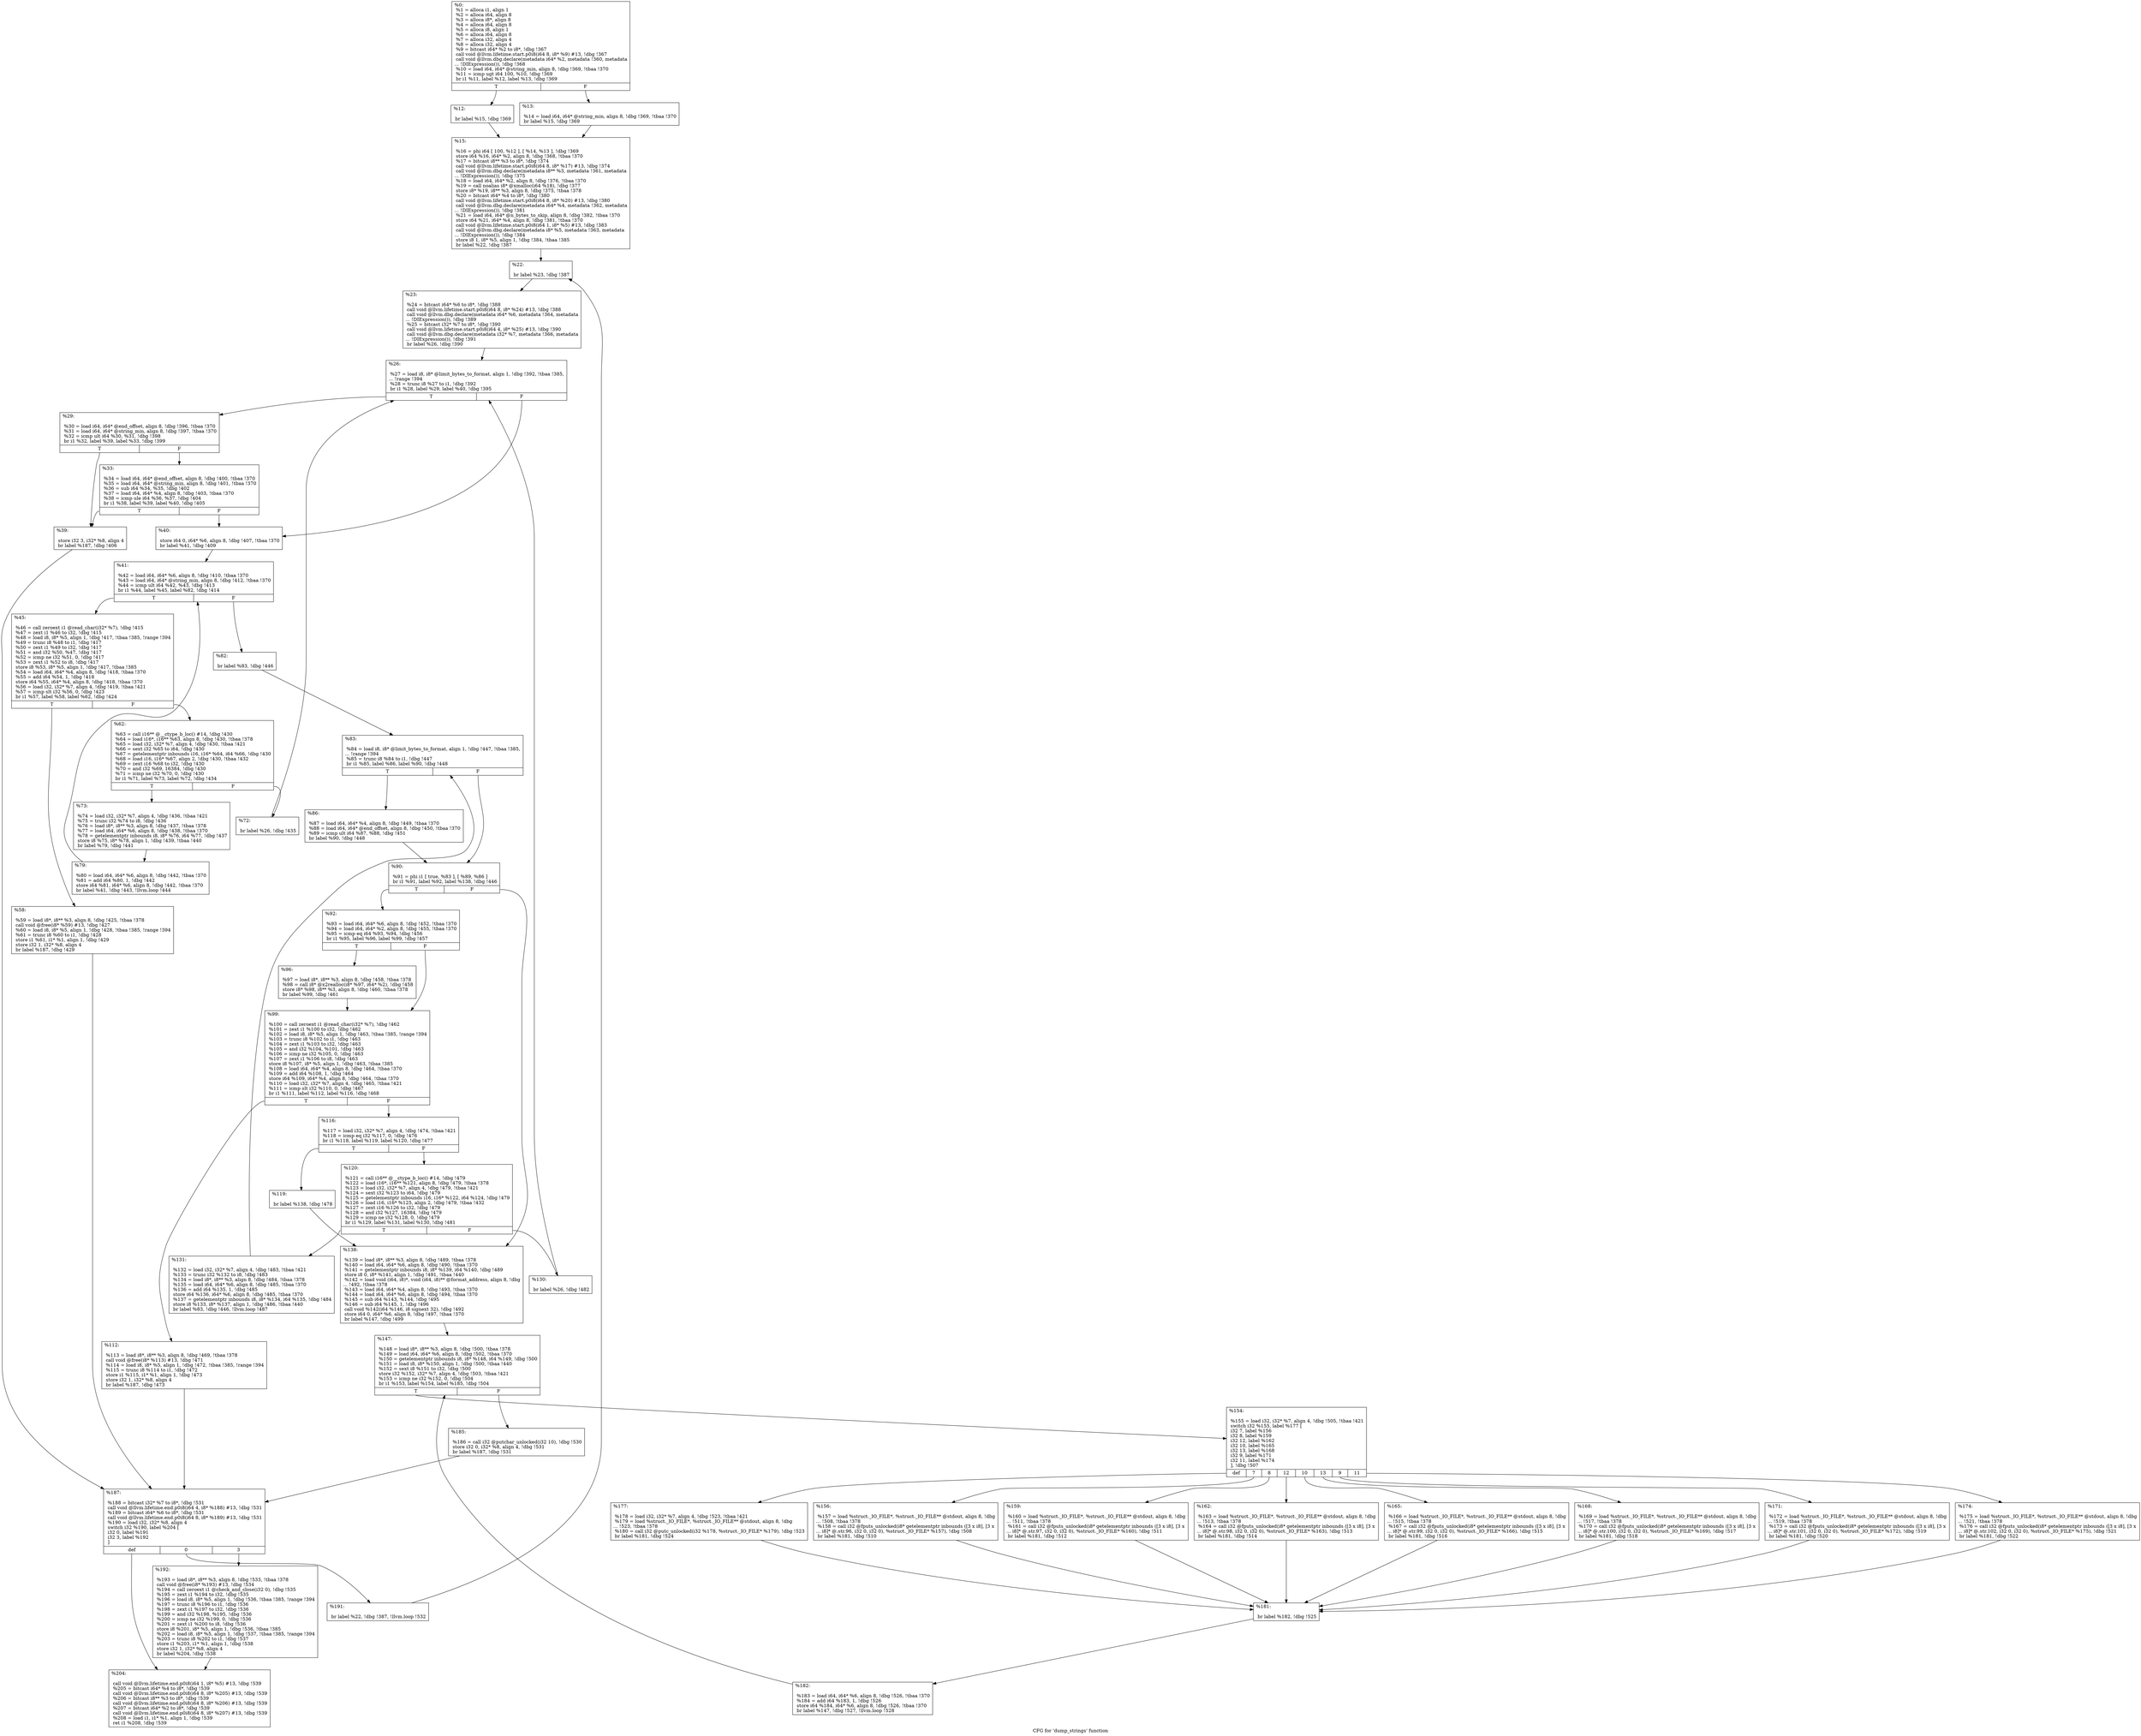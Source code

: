 digraph "CFG for 'dump_strings' function" {
	label="CFG for 'dump_strings' function";

	Node0x1bba250 [shape=record,label="{%0:\l  %1 = alloca i1, align 1\l  %2 = alloca i64, align 8\l  %3 = alloca i8*, align 8\l  %4 = alloca i64, align 8\l  %5 = alloca i8, align 1\l  %6 = alloca i64, align 8\l  %7 = alloca i32, align 4\l  %8 = alloca i32, align 4\l  %9 = bitcast i64* %2 to i8*, !dbg !367\l  call void @llvm.lifetime.start.p0i8(i64 8, i8* %9) #13, !dbg !367\l  call void @llvm.dbg.declare(metadata i64* %2, metadata !360, metadata\l... !DIExpression()), !dbg !368\l  %10 = load i64, i64* @string_min, align 8, !dbg !369, !tbaa !370\l  %11 = icmp ugt i64 100, %10, !dbg !369\l  br i1 %11, label %12, label %13, !dbg !369\l|{<s0>T|<s1>F}}"];
	Node0x1bba250:s0 -> Node0x1bbbdf0;
	Node0x1bba250:s1 -> Node0x1bbbe40;
	Node0x1bbbdf0 [shape=record,label="{%12:\l\l  br label %15, !dbg !369\l}"];
	Node0x1bbbdf0 -> Node0x1bbbe90;
	Node0x1bbbe40 [shape=record,label="{%13:\l\l  %14 = load i64, i64* @string_min, align 8, !dbg !369, !tbaa !370\l  br label %15, !dbg !369\l}"];
	Node0x1bbbe40 -> Node0x1bbbe90;
	Node0x1bbbe90 [shape=record,label="{%15:\l\l  %16 = phi i64 [ 100, %12 ], [ %14, %13 ], !dbg !369\l  store i64 %16, i64* %2, align 8, !dbg !368, !tbaa !370\l  %17 = bitcast i8** %3 to i8*, !dbg !374\l  call void @llvm.lifetime.start.p0i8(i64 8, i8* %17) #13, !dbg !374\l  call void @llvm.dbg.declare(metadata i8** %3, metadata !361, metadata\l... !DIExpression()), !dbg !375\l  %18 = load i64, i64* %2, align 8, !dbg !376, !tbaa !370\l  %19 = call noalias i8* @xmalloc(i64 %18), !dbg !377\l  store i8* %19, i8** %3, align 8, !dbg !375, !tbaa !378\l  %20 = bitcast i64* %4 to i8*, !dbg !380\l  call void @llvm.lifetime.start.p0i8(i64 8, i8* %20) #13, !dbg !380\l  call void @llvm.dbg.declare(metadata i64* %4, metadata !362, metadata\l... !DIExpression()), !dbg !381\l  %21 = load i64, i64* @n_bytes_to_skip, align 8, !dbg !382, !tbaa !370\l  store i64 %21, i64* %4, align 8, !dbg !381, !tbaa !370\l  call void @llvm.lifetime.start.p0i8(i64 1, i8* %5) #13, !dbg !383\l  call void @llvm.dbg.declare(metadata i8* %5, metadata !363, metadata\l... !DIExpression()), !dbg !384\l  store i8 1, i8* %5, align 1, !dbg !384, !tbaa !385\l  br label %22, !dbg !387\l}"];
	Node0x1bbbe90 -> Node0x1bbbee0;
	Node0x1bbbee0 [shape=record,label="{%22:\l\l  br label %23, !dbg !387\l}"];
	Node0x1bbbee0 -> Node0x1bbbf30;
	Node0x1bbbf30 [shape=record,label="{%23:\l\l  %24 = bitcast i64* %6 to i8*, !dbg !388\l  call void @llvm.lifetime.start.p0i8(i64 8, i8* %24) #13, !dbg !388\l  call void @llvm.dbg.declare(metadata i64* %6, metadata !364, metadata\l... !DIExpression()), !dbg !389\l  %25 = bitcast i32* %7 to i8*, !dbg !390\l  call void @llvm.lifetime.start.p0i8(i64 4, i8* %25) #13, !dbg !390\l  call void @llvm.dbg.declare(metadata i32* %7, metadata !366, metadata\l... !DIExpression()), !dbg !391\l  br label %26, !dbg !390\l}"];
	Node0x1bbbf30 -> Node0x1bbbf80;
	Node0x1bbbf80 [shape=record,label="{%26:\l\l  %27 = load i8, i8* @limit_bytes_to_format, align 1, !dbg !392, !tbaa !385,\l... !range !394\l  %28 = trunc i8 %27 to i1, !dbg !392\l  br i1 %28, label %29, label %40, !dbg !395\l|{<s0>T|<s1>F}}"];
	Node0x1bbbf80:s0 -> Node0x1bbbfd0;
	Node0x1bbbf80:s1 -> Node0x1bbc0c0;
	Node0x1bbbfd0 [shape=record,label="{%29:\l\l  %30 = load i64, i64* @end_offset, align 8, !dbg !396, !tbaa !370\l  %31 = load i64, i64* @string_min, align 8, !dbg !397, !tbaa !370\l  %32 = icmp ult i64 %30, %31, !dbg !398\l  br i1 %32, label %39, label %33, !dbg !399\l|{<s0>T|<s1>F}}"];
	Node0x1bbbfd0:s0 -> Node0x1bbc070;
	Node0x1bbbfd0:s1 -> Node0x1bbc020;
	Node0x1bbc020 [shape=record,label="{%33:\l\l  %34 = load i64, i64* @end_offset, align 8, !dbg !400, !tbaa !370\l  %35 = load i64, i64* @string_min, align 8, !dbg !401, !tbaa !370\l  %36 = sub i64 %34, %35, !dbg !402\l  %37 = load i64, i64* %4, align 8, !dbg !403, !tbaa !370\l  %38 = icmp ule i64 %36, %37, !dbg !404\l  br i1 %38, label %39, label %40, !dbg !405\l|{<s0>T|<s1>F}}"];
	Node0x1bbc020:s0 -> Node0x1bbc070;
	Node0x1bbc020:s1 -> Node0x1bbc0c0;
	Node0x1bbc070 [shape=record,label="{%39:\l\l  store i32 3, i32* %8, align 4\l  br label %187, !dbg !406\l}"];
	Node0x1bbc070 -> Node0x1bbcbb0;
	Node0x1bbc0c0 [shape=record,label="{%40:\l\l  store i64 0, i64* %6, align 8, !dbg !407, !tbaa !370\l  br label %41, !dbg !409\l}"];
	Node0x1bbc0c0 -> Node0x1bbc110;
	Node0x1bbc110 [shape=record,label="{%41:\l\l  %42 = load i64, i64* %6, align 8, !dbg !410, !tbaa !370\l  %43 = load i64, i64* @string_min, align 8, !dbg !412, !tbaa !370\l  %44 = icmp ult i64 %42, %43, !dbg !413\l  br i1 %44, label %45, label %82, !dbg !414\l|{<s0>T|<s1>F}}"];
	Node0x1bbc110:s0 -> Node0x1bbc160;
	Node0x1bbc110:s1 -> Node0x1bbc340;
	Node0x1bbc160 [shape=record,label="{%45:\l\l  %46 = call zeroext i1 @read_char(i32* %7), !dbg !415\l  %47 = zext i1 %46 to i32, !dbg !415\l  %48 = load i8, i8* %5, align 1, !dbg !417, !tbaa !385, !range !394\l  %49 = trunc i8 %48 to i1, !dbg !417\l  %50 = zext i1 %49 to i32, !dbg !417\l  %51 = and i32 %50, %47, !dbg !417\l  %52 = icmp ne i32 %51, 0, !dbg !417\l  %53 = zext i1 %52 to i8, !dbg !417\l  store i8 %53, i8* %5, align 1, !dbg !417, !tbaa !385\l  %54 = load i64, i64* %4, align 8, !dbg !418, !tbaa !370\l  %55 = add i64 %54, 1, !dbg !418\l  store i64 %55, i64* %4, align 8, !dbg !418, !tbaa !370\l  %56 = load i32, i32* %7, align 4, !dbg !419, !tbaa !421\l  %57 = icmp slt i32 %56, 0, !dbg !423\l  br i1 %57, label %58, label %62, !dbg !424\l|{<s0>T|<s1>F}}"];
	Node0x1bbc160:s0 -> Node0x1bbc1b0;
	Node0x1bbc160:s1 -> Node0x1bbc200;
	Node0x1bbc1b0 [shape=record,label="{%58:\l\l  %59 = load i8*, i8** %3, align 8, !dbg !425, !tbaa !378\l  call void @free(i8* %59) #13, !dbg !427\l  %60 = load i8, i8* %5, align 1, !dbg !428, !tbaa !385, !range !394\l  %61 = trunc i8 %60 to i1, !dbg !428\l  store i1 %61, i1* %1, align 1, !dbg !429\l  store i32 1, i32* %8, align 4\l  br label %187, !dbg !429\l}"];
	Node0x1bbc1b0 -> Node0x1bbcbb0;
	Node0x1bbc200 [shape=record,label="{%62:\l\l  %63 = call i16** @__ctype_b_loc() #14, !dbg !430\l  %64 = load i16*, i16** %63, align 8, !dbg !430, !tbaa !378\l  %65 = load i32, i32* %7, align 4, !dbg !430, !tbaa !421\l  %66 = sext i32 %65 to i64, !dbg !430\l  %67 = getelementptr inbounds i16, i16* %64, i64 %66, !dbg !430\l  %68 = load i16, i16* %67, align 2, !dbg !430, !tbaa !432\l  %69 = zext i16 %68 to i32, !dbg !430\l  %70 = and i32 %69, 16384, !dbg !430\l  %71 = icmp ne i32 %70, 0, !dbg !430\l  br i1 %71, label %73, label %72, !dbg !434\l|{<s0>T|<s1>F}}"];
	Node0x1bbc200:s0 -> Node0x1bbc2a0;
	Node0x1bbc200:s1 -> Node0x1bbc250;
	Node0x1bbc250 [shape=record,label="{%72:\l\l  br label %26, !dbg !435\l}"];
	Node0x1bbc250 -> Node0x1bbbf80;
	Node0x1bbc2a0 [shape=record,label="{%73:\l\l  %74 = load i32, i32* %7, align 4, !dbg !436, !tbaa !421\l  %75 = trunc i32 %74 to i8, !dbg !436\l  %76 = load i8*, i8** %3, align 8, !dbg !437, !tbaa !378\l  %77 = load i64, i64* %6, align 8, !dbg !438, !tbaa !370\l  %78 = getelementptr inbounds i8, i8* %76, i64 %77, !dbg !437\l  store i8 %75, i8* %78, align 1, !dbg !439, !tbaa !440\l  br label %79, !dbg !441\l}"];
	Node0x1bbc2a0 -> Node0x1bbc2f0;
	Node0x1bbc2f0 [shape=record,label="{%79:\l\l  %80 = load i64, i64* %6, align 8, !dbg !442, !tbaa !370\l  %81 = add i64 %80, 1, !dbg !442\l  store i64 %81, i64* %6, align 8, !dbg !442, !tbaa !370\l  br label %41, !dbg !443, !llvm.loop !444\l}"];
	Node0x1bbc2f0 -> Node0x1bbc110;
	Node0x1bbc340 [shape=record,label="{%82:\l\l  br label %83, !dbg !446\l}"];
	Node0x1bbc340 -> Node0x1bbc390;
	Node0x1bbc390 [shape=record,label="{%83:\l\l  %84 = load i8, i8* @limit_bytes_to_format, align 1, !dbg !447, !tbaa !385,\l... !range !394\l  %85 = trunc i8 %84 to i1, !dbg !447\l  br i1 %85, label %86, label %90, !dbg !448\l|{<s0>T|<s1>F}}"];
	Node0x1bbc390:s0 -> Node0x1bbc3e0;
	Node0x1bbc390:s1 -> Node0x1bbc430;
	Node0x1bbc3e0 [shape=record,label="{%86:\l\l  %87 = load i64, i64* %4, align 8, !dbg !449, !tbaa !370\l  %88 = load i64, i64* @end_offset, align 8, !dbg !450, !tbaa !370\l  %89 = icmp ult i64 %87, %88, !dbg !451\l  br label %90, !dbg !448\l}"];
	Node0x1bbc3e0 -> Node0x1bbc430;
	Node0x1bbc430 [shape=record,label="{%90:\l\l  %91 = phi i1 [ true, %83 ], [ %89, %86 ]\l  br i1 %91, label %92, label %138, !dbg !446\l|{<s0>T|<s1>F}}"];
	Node0x1bbc430:s0 -> Node0x1bbc480;
	Node0x1bbc430:s1 -> Node0x1bbc750;
	Node0x1bbc480 [shape=record,label="{%92:\l\l  %93 = load i64, i64* %6, align 8, !dbg !452, !tbaa !370\l  %94 = load i64, i64* %2, align 8, !dbg !455, !tbaa !370\l  %95 = icmp eq i64 %93, %94, !dbg !456\l  br i1 %95, label %96, label %99, !dbg !457\l|{<s0>T|<s1>F}}"];
	Node0x1bbc480:s0 -> Node0x1bbc4d0;
	Node0x1bbc480:s1 -> Node0x1bbc520;
	Node0x1bbc4d0 [shape=record,label="{%96:\l\l  %97 = load i8*, i8** %3, align 8, !dbg !458, !tbaa !378\l  %98 = call i8* @x2realloc(i8* %97, i64* %2), !dbg !458\l  store i8* %98, i8** %3, align 8, !dbg !460, !tbaa !378\l  br label %99, !dbg !461\l}"];
	Node0x1bbc4d0 -> Node0x1bbc520;
	Node0x1bbc520 [shape=record,label="{%99:\l\l  %100 = call zeroext i1 @read_char(i32* %7), !dbg !462\l  %101 = zext i1 %100 to i32, !dbg !462\l  %102 = load i8, i8* %5, align 1, !dbg !463, !tbaa !385, !range !394\l  %103 = trunc i8 %102 to i1, !dbg !463\l  %104 = zext i1 %103 to i32, !dbg !463\l  %105 = and i32 %104, %101, !dbg !463\l  %106 = icmp ne i32 %105, 0, !dbg !463\l  %107 = zext i1 %106 to i8, !dbg !463\l  store i8 %107, i8* %5, align 1, !dbg !463, !tbaa !385\l  %108 = load i64, i64* %4, align 8, !dbg !464, !tbaa !370\l  %109 = add i64 %108, 1, !dbg !464\l  store i64 %109, i64* %4, align 8, !dbg !464, !tbaa !370\l  %110 = load i32, i32* %7, align 4, !dbg !465, !tbaa !421\l  %111 = icmp slt i32 %110, 0, !dbg !467\l  br i1 %111, label %112, label %116, !dbg !468\l|{<s0>T|<s1>F}}"];
	Node0x1bbc520:s0 -> Node0x1bbc570;
	Node0x1bbc520:s1 -> Node0x1bbc5c0;
	Node0x1bbc570 [shape=record,label="{%112:\l\l  %113 = load i8*, i8** %3, align 8, !dbg !469, !tbaa !378\l  call void @free(i8* %113) #13, !dbg !471\l  %114 = load i8, i8* %5, align 1, !dbg !472, !tbaa !385, !range !394\l  %115 = trunc i8 %114 to i1, !dbg !472\l  store i1 %115, i1* %1, align 1, !dbg !473\l  store i32 1, i32* %8, align 4\l  br label %187, !dbg !473\l}"];
	Node0x1bbc570 -> Node0x1bbcbb0;
	Node0x1bbc5c0 [shape=record,label="{%116:\l\l  %117 = load i32, i32* %7, align 4, !dbg !474, !tbaa !421\l  %118 = icmp eq i32 %117, 0, !dbg !476\l  br i1 %118, label %119, label %120, !dbg !477\l|{<s0>T|<s1>F}}"];
	Node0x1bbc5c0:s0 -> Node0x1bbc610;
	Node0x1bbc5c0:s1 -> Node0x1bbc660;
	Node0x1bbc610 [shape=record,label="{%119:\l\l  br label %138, !dbg !478\l}"];
	Node0x1bbc610 -> Node0x1bbc750;
	Node0x1bbc660 [shape=record,label="{%120:\l\l  %121 = call i16** @__ctype_b_loc() #14, !dbg !479\l  %122 = load i16*, i16** %121, align 8, !dbg !479, !tbaa !378\l  %123 = load i32, i32* %7, align 4, !dbg !479, !tbaa !421\l  %124 = sext i32 %123 to i64, !dbg !479\l  %125 = getelementptr inbounds i16, i16* %122, i64 %124, !dbg !479\l  %126 = load i16, i16* %125, align 2, !dbg !479, !tbaa !432\l  %127 = zext i16 %126 to i32, !dbg !479\l  %128 = and i32 %127, 16384, !dbg !479\l  %129 = icmp ne i32 %128, 0, !dbg !479\l  br i1 %129, label %131, label %130, !dbg !481\l|{<s0>T|<s1>F}}"];
	Node0x1bbc660:s0 -> Node0x1bbc700;
	Node0x1bbc660:s1 -> Node0x1bbc6b0;
	Node0x1bbc6b0 [shape=record,label="{%130:\l\l  br label %26, !dbg !482\l}"];
	Node0x1bbc6b0 -> Node0x1bbbf80;
	Node0x1bbc700 [shape=record,label="{%131:\l\l  %132 = load i32, i32* %7, align 4, !dbg !483, !tbaa !421\l  %133 = trunc i32 %132 to i8, !dbg !483\l  %134 = load i8*, i8** %3, align 8, !dbg !484, !tbaa !378\l  %135 = load i64, i64* %6, align 8, !dbg !485, !tbaa !370\l  %136 = add i64 %135, 1, !dbg !485\l  store i64 %136, i64* %6, align 8, !dbg !485, !tbaa !370\l  %137 = getelementptr inbounds i8, i8* %134, i64 %135, !dbg !484\l  store i8 %133, i8* %137, align 1, !dbg !486, !tbaa !440\l  br label %83, !dbg !446, !llvm.loop !487\l}"];
	Node0x1bbc700 -> Node0x1bbc390;
	Node0x1bbc750 [shape=record,label="{%138:\l\l  %139 = load i8*, i8** %3, align 8, !dbg !489, !tbaa !378\l  %140 = load i64, i64* %6, align 8, !dbg !490, !tbaa !370\l  %141 = getelementptr inbounds i8, i8* %139, i64 %140, !dbg !489\l  store i8 0, i8* %141, align 1, !dbg !491, !tbaa !440\l  %142 = load void (i64, i8)*, void (i64, i8)** @format_address, align 8, !dbg\l... !492, !tbaa !378\l  %143 = load i64, i64* %4, align 8, !dbg !493, !tbaa !370\l  %144 = load i64, i64* %6, align 8, !dbg !494, !tbaa !370\l  %145 = sub i64 %143, %144, !dbg !495\l  %146 = sub i64 %145, 1, !dbg !496\l  call void %142(i64 %146, i8 signext 32), !dbg !492\l  store i64 0, i64* %6, align 8, !dbg !497, !tbaa !370\l  br label %147, !dbg !499\l}"];
	Node0x1bbc750 -> Node0x1bbc7a0;
	Node0x1bbc7a0 [shape=record,label="{%147:\l\l  %148 = load i8*, i8** %3, align 8, !dbg !500, !tbaa !378\l  %149 = load i64, i64* %6, align 8, !dbg !502, !tbaa !370\l  %150 = getelementptr inbounds i8, i8* %148, i64 %149, !dbg !500\l  %151 = load i8, i8* %150, align 1, !dbg !500, !tbaa !440\l  %152 = sext i8 %151 to i32, !dbg !500\l  store i32 %152, i32* %7, align 4, !dbg !503, !tbaa !421\l  %153 = icmp ne i32 %152, 0, !dbg !504\l  br i1 %153, label %154, label %185, !dbg !504\l|{<s0>T|<s1>F}}"];
	Node0x1bbc7a0:s0 -> Node0x1bbc7f0;
	Node0x1bbc7a0:s1 -> Node0x1bbcb60;
	Node0x1bbc7f0 [shape=record,label="{%154:\l\l  %155 = load i32, i32* %7, align 4, !dbg !505, !tbaa !421\l  switch i32 %155, label %177 [\l    i32 7, label %156\l    i32 8, label %159\l    i32 12, label %162\l    i32 10, label %165\l    i32 13, label %168\l    i32 9, label %171\l    i32 11, label %174\l  ], !dbg !507\l|{<s0>def|<s1>7|<s2>8|<s3>12|<s4>10|<s5>13|<s6>9|<s7>11}}"];
	Node0x1bbc7f0:s0 -> Node0x1bbca70;
	Node0x1bbc7f0:s1 -> Node0x1bbc840;
	Node0x1bbc7f0:s2 -> Node0x1bbc890;
	Node0x1bbc7f0:s3 -> Node0x1bbc8e0;
	Node0x1bbc7f0:s4 -> Node0x1bbc930;
	Node0x1bbc7f0:s5 -> Node0x1bbc980;
	Node0x1bbc7f0:s6 -> Node0x1bbc9d0;
	Node0x1bbc7f0:s7 -> Node0x1bbca20;
	Node0x1bbc840 [shape=record,label="{%156:\l\l  %157 = load %struct._IO_FILE*, %struct._IO_FILE** @stdout, align 8, !dbg\l... !508, !tbaa !378\l  %158 = call i32 @fputs_unlocked(i8* getelementptr inbounds ([3 x i8], [3 x\l... i8]* @.str.96, i32 0, i32 0), %struct._IO_FILE* %157), !dbg !508\l  br label %181, !dbg !510\l}"];
	Node0x1bbc840 -> Node0x1bbcac0;
	Node0x1bbc890 [shape=record,label="{%159:\l\l  %160 = load %struct._IO_FILE*, %struct._IO_FILE** @stdout, align 8, !dbg\l... !511, !tbaa !378\l  %161 = call i32 @fputs_unlocked(i8* getelementptr inbounds ([3 x i8], [3 x\l... i8]* @.str.97, i32 0, i32 0), %struct._IO_FILE* %160), !dbg !511\l  br label %181, !dbg !512\l}"];
	Node0x1bbc890 -> Node0x1bbcac0;
	Node0x1bbc8e0 [shape=record,label="{%162:\l\l  %163 = load %struct._IO_FILE*, %struct._IO_FILE** @stdout, align 8, !dbg\l... !513, !tbaa !378\l  %164 = call i32 @fputs_unlocked(i8* getelementptr inbounds ([3 x i8], [3 x\l... i8]* @.str.98, i32 0, i32 0), %struct._IO_FILE* %163), !dbg !513\l  br label %181, !dbg !514\l}"];
	Node0x1bbc8e0 -> Node0x1bbcac0;
	Node0x1bbc930 [shape=record,label="{%165:\l\l  %166 = load %struct._IO_FILE*, %struct._IO_FILE** @stdout, align 8, !dbg\l... !515, !tbaa !378\l  %167 = call i32 @fputs_unlocked(i8* getelementptr inbounds ([3 x i8], [3 x\l... i8]* @.str.99, i32 0, i32 0), %struct._IO_FILE* %166), !dbg !515\l  br label %181, !dbg !516\l}"];
	Node0x1bbc930 -> Node0x1bbcac0;
	Node0x1bbc980 [shape=record,label="{%168:\l\l  %169 = load %struct._IO_FILE*, %struct._IO_FILE** @stdout, align 8, !dbg\l... !517, !tbaa !378\l  %170 = call i32 @fputs_unlocked(i8* getelementptr inbounds ([3 x i8], [3 x\l... i8]* @.str.100, i32 0, i32 0), %struct._IO_FILE* %169), !dbg !517\l  br label %181, !dbg !518\l}"];
	Node0x1bbc980 -> Node0x1bbcac0;
	Node0x1bbc9d0 [shape=record,label="{%171:\l\l  %172 = load %struct._IO_FILE*, %struct._IO_FILE** @stdout, align 8, !dbg\l... !519, !tbaa !378\l  %173 = call i32 @fputs_unlocked(i8* getelementptr inbounds ([3 x i8], [3 x\l... i8]* @.str.101, i32 0, i32 0), %struct._IO_FILE* %172), !dbg !519\l  br label %181, !dbg !520\l}"];
	Node0x1bbc9d0 -> Node0x1bbcac0;
	Node0x1bbca20 [shape=record,label="{%174:\l\l  %175 = load %struct._IO_FILE*, %struct._IO_FILE** @stdout, align 8, !dbg\l... !521, !tbaa !378\l  %176 = call i32 @fputs_unlocked(i8* getelementptr inbounds ([3 x i8], [3 x\l... i8]* @.str.102, i32 0, i32 0), %struct._IO_FILE* %175), !dbg !521\l  br label %181, !dbg !522\l}"];
	Node0x1bbca20 -> Node0x1bbcac0;
	Node0x1bbca70 [shape=record,label="{%177:\l\l  %178 = load i32, i32* %7, align 4, !dbg !523, !tbaa !421\l  %179 = load %struct._IO_FILE*, %struct._IO_FILE** @stdout, align 8, !dbg\l... !523, !tbaa !378\l  %180 = call i32 @putc_unlocked(i32 %178, %struct._IO_FILE* %179), !dbg !523\l  br label %181, !dbg !524\l}"];
	Node0x1bbca70 -> Node0x1bbcac0;
	Node0x1bbcac0 [shape=record,label="{%181:\l\l  br label %182, !dbg !525\l}"];
	Node0x1bbcac0 -> Node0x1bbcb10;
	Node0x1bbcb10 [shape=record,label="{%182:\l\l  %183 = load i64, i64* %6, align 8, !dbg !526, !tbaa !370\l  %184 = add i64 %183, 1, !dbg !526\l  store i64 %184, i64* %6, align 8, !dbg !526, !tbaa !370\l  br label %147, !dbg !527, !llvm.loop !528\l}"];
	Node0x1bbcb10 -> Node0x1bbc7a0;
	Node0x1bbcb60 [shape=record,label="{%185:\l\l  %186 = call i32 @putchar_unlocked(i32 10), !dbg !530\l  store i32 0, i32* %8, align 4, !dbg !531\l  br label %187, !dbg !531\l}"];
	Node0x1bbcb60 -> Node0x1bbcbb0;
	Node0x1bbcbb0 [shape=record,label="{%187:\l\l  %188 = bitcast i32* %7 to i8*, !dbg !531\l  call void @llvm.lifetime.end.p0i8(i64 4, i8* %188) #13, !dbg !531\l  %189 = bitcast i64* %6 to i8*, !dbg !531\l  call void @llvm.lifetime.end.p0i8(i64 8, i8* %189) #13, !dbg !531\l  %190 = load i32, i32* %8, align 4\l  switch i32 %190, label %204 [\l    i32 0, label %191\l    i32 3, label %192\l  ]\l|{<s0>def|<s1>0|<s2>3}}"];
	Node0x1bbcbb0:s0 -> Node0x1bbcca0;
	Node0x1bbcbb0:s1 -> Node0x1bbcc00;
	Node0x1bbcbb0:s2 -> Node0x1bbcc50;
	Node0x1bbcc00 [shape=record,label="{%191:\l\l  br label %22, !dbg !387, !llvm.loop !532\l}"];
	Node0x1bbcc00 -> Node0x1bbbee0;
	Node0x1bbcc50 [shape=record,label="{%192:\l\l  %193 = load i8*, i8** %3, align 8, !dbg !533, !tbaa !378\l  call void @free(i8* %193) #13, !dbg !534\l  %194 = call zeroext i1 @check_and_close(i32 0), !dbg !535\l  %195 = zext i1 %194 to i32, !dbg !535\l  %196 = load i8, i8* %5, align 1, !dbg !536, !tbaa !385, !range !394\l  %197 = trunc i8 %196 to i1, !dbg !536\l  %198 = zext i1 %197 to i32, !dbg !536\l  %199 = and i32 %198, %195, !dbg !536\l  %200 = icmp ne i32 %199, 0, !dbg !536\l  %201 = zext i1 %200 to i8, !dbg !536\l  store i8 %201, i8* %5, align 1, !dbg !536, !tbaa !385\l  %202 = load i8, i8* %5, align 1, !dbg !537, !tbaa !385, !range !394\l  %203 = trunc i8 %202 to i1, !dbg !537\l  store i1 %203, i1* %1, align 1, !dbg !538\l  store i32 1, i32* %8, align 4\l  br label %204, !dbg !538\l}"];
	Node0x1bbcc50 -> Node0x1bbcca0;
	Node0x1bbcca0 [shape=record,label="{%204:\l\l  call void @llvm.lifetime.end.p0i8(i64 1, i8* %5) #13, !dbg !539\l  %205 = bitcast i64* %4 to i8*, !dbg !539\l  call void @llvm.lifetime.end.p0i8(i64 8, i8* %205) #13, !dbg !539\l  %206 = bitcast i8** %3 to i8*, !dbg !539\l  call void @llvm.lifetime.end.p0i8(i64 8, i8* %206) #13, !dbg !539\l  %207 = bitcast i64* %2 to i8*, !dbg !539\l  call void @llvm.lifetime.end.p0i8(i64 8, i8* %207) #13, !dbg !539\l  %208 = load i1, i1* %1, align 1, !dbg !539\l  ret i1 %208, !dbg !539\l}"];
}
